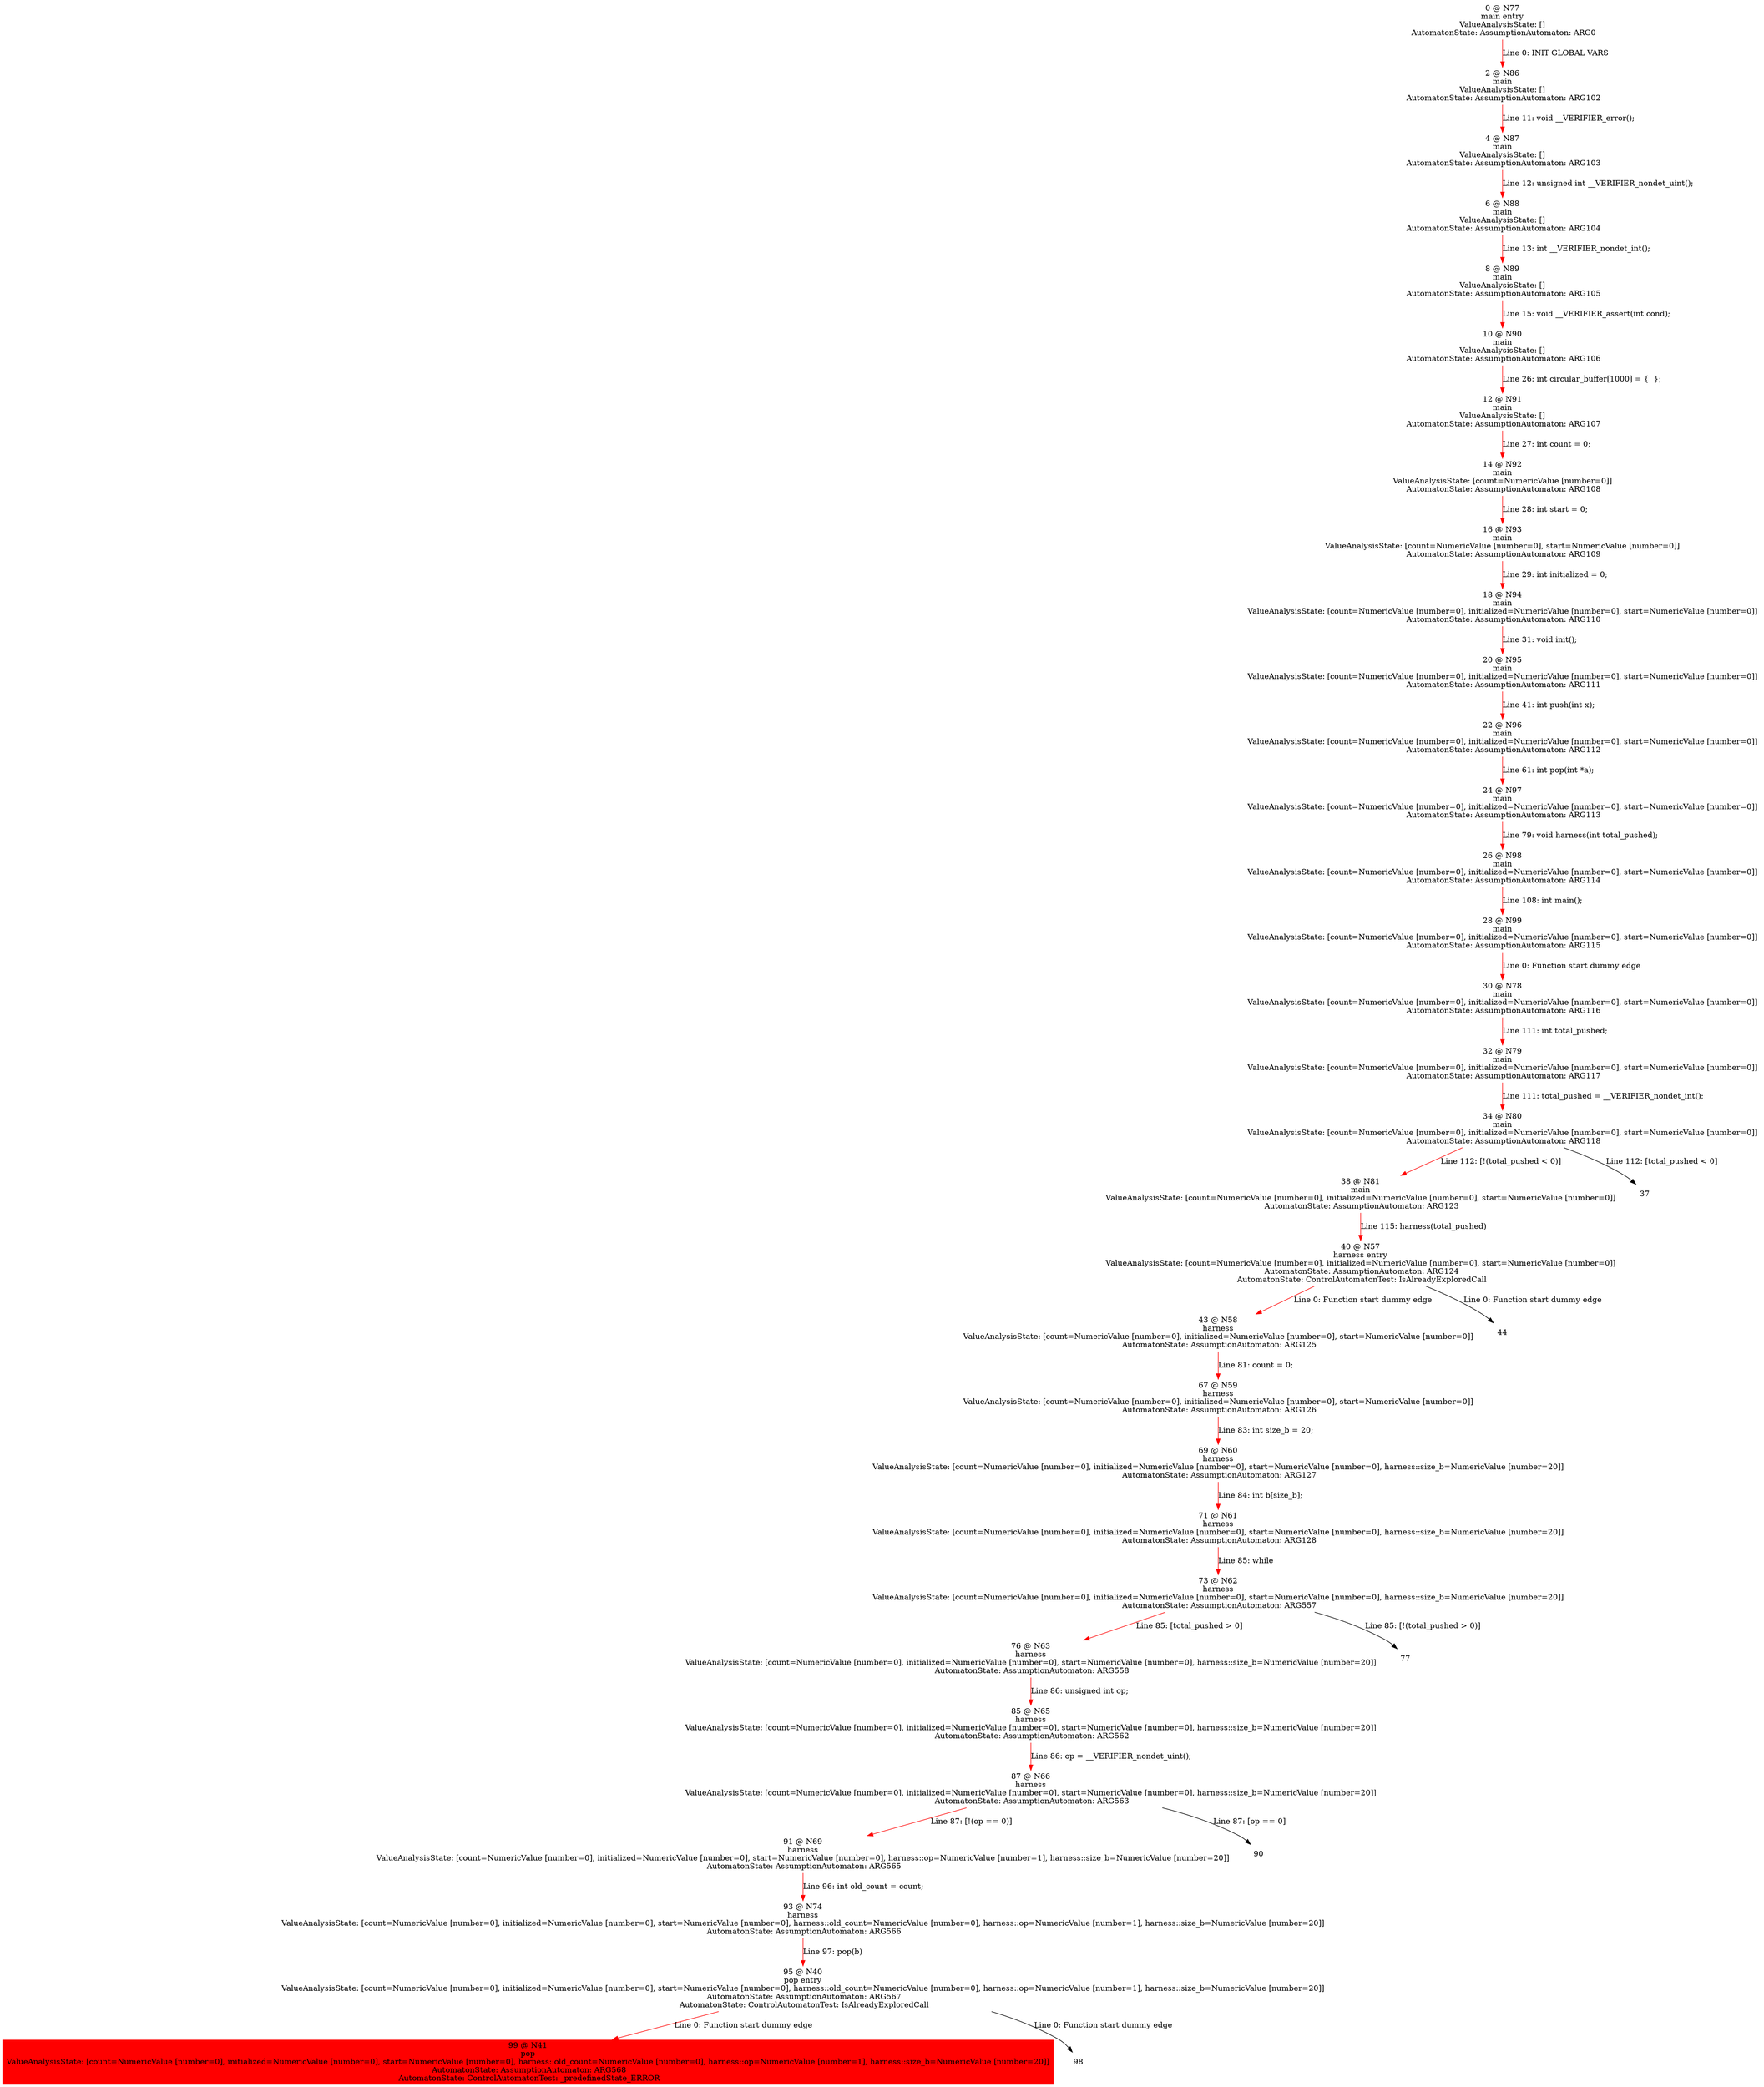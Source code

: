 digraph ARG {
node [style="filled" shape="box" color="white"]
0 [label="0 @ N77\nmain entry\nValueAnalysisState: []\n AutomatonState: AssumptionAutomaton: ARG0\n" id="0"]
2 [label="2 @ N86\nmain\nValueAnalysisState: []\n AutomatonState: AssumptionAutomaton: ARG102\n" id="2"]
4 [label="4 @ N87\nmain\nValueAnalysisState: []\n AutomatonState: AssumptionAutomaton: ARG103\n" id="4"]
6 [label="6 @ N88\nmain\nValueAnalysisState: []\n AutomatonState: AssumptionAutomaton: ARG104\n" id="6"]
8 [label="8 @ N89\nmain\nValueAnalysisState: []\n AutomatonState: AssumptionAutomaton: ARG105\n" id="8"]
10 [label="10 @ N90\nmain\nValueAnalysisState: []\n AutomatonState: AssumptionAutomaton: ARG106\n" id="10"]
12 [label="12 @ N91\nmain\nValueAnalysisState: []\n AutomatonState: AssumptionAutomaton: ARG107\n" id="12"]
14 [label="14 @ N92\nmain\nValueAnalysisState: [count=NumericValue [number=0]]\n AutomatonState: AssumptionAutomaton: ARG108\n" id="14"]
16 [label="16 @ N93\nmain\nValueAnalysisState: [count=NumericValue [number=0], start=NumericValue [number=0]]\n AutomatonState: AssumptionAutomaton: ARG109\n" id="16"]
18 [label="18 @ N94\nmain\nValueAnalysisState: [count=NumericValue [number=0], initialized=NumericValue [number=0], start=NumericValue [number=0]]\n AutomatonState: AssumptionAutomaton: ARG110\n" id="18"]
20 [label="20 @ N95\nmain\nValueAnalysisState: [count=NumericValue [number=0], initialized=NumericValue [number=0], start=NumericValue [number=0]]\n AutomatonState: AssumptionAutomaton: ARG111\n" id="20"]
22 [label="22 @ N96\nmain\nValueAnalysisState: [count=NumericValue [number=0], initialized=NumericValue [number=0], start=NumericValue [number=0]]\n AutomatonState: AssumptionAutomaton: ARG112\n" id="22"]
24 [label="24 @ N97\nmain\nValueAnalysisState: [count=NumericValue [number=0], initialized=NumericValue [number=0], start=NumericValue [number=0]]\n AutomatonState: AssumptionAutomaton: ARG113\n" id="24"]
26 [label="26 @ N98\nmain\nValueAnalysisState: [count=NumericValue [number=0], initialized=NumericValue [number=0], start=NumericValue [number=0]]\n AutomatonState: AssumptionAutomaton: ARG114\n" id="26"]
28 [label="28 @ N99\nmain\nValueAnalysisState: [count=NumericValue [number=0], initialized=NumericValue [number=0], start=NumericValue [number=0]]\n AutomatonState: AssumptionAutomaton: ARG115\n" id="28"]
30 [label="30 @ N78\nmain\nValueAnalysisState: [count=NumericValue [number=0], initialized=NumericValue [number=0], start=NumericValue [number=0]]\n AutomatonState: AssumptionAutomaton: ARG116\n" id="30"]
32 [label="32 @ N79\nmain\nValueAnalysisState: [count=NumericValue [number=0], initialized=NumericValue [number=0], start=NumericValue [number=0]]\n AutomatonState: AssumptionAutomaton: ARG117\n" id="32"]
34 [label="34 @ N80\nmain\nValueAnalysisState: [count=NumericValue [number=0], initialized=NumericValue [number=0], start=NumericValue [number=0]]\n AutomatonState: AssumptionAutomaton: ARG118\n" id="34"]
38 [label="38 @ N81\nmain\nValueAnalysisState: [count=NumericValue [number=0], initialized=NumericValue [number=0], start=NumericValue [number=0]]\n AutomatonState: AssumptionAutomaton: ARG123\n" id="38"]
40 [label="40 @ N57\nharness entry\nValueAnalysisState: [count=NumericValue [number=0], initialized=NumericValue [number=0], start=NumericValue [number=0]]\n AutomatonState: AssumptionAutomaton: ARG124\n AutomatonState: ControlAutomatonTest: IsAlreadyExploredCall\n" id="40"]
43 [label="43 @ N58\nharness\nValueAnalysisState: [count=NumericValue [number=0], initialized=NumericValue [number=0], start=NumericValue [number=0]]\n AutomatonState: AssumptionAutomaton: ARG125\n" id="43"]
67 [label="67 @ N59\nharness\nValueAnalysisState: [count=NumericValue [number=0], initialized=NumericValue [number=0], start=NumericValue [number=0]]\n AutomatonState: AssumptionAutomaton: ARG126\n" id="67"]
69 [label="69 @ N60\nharness\nValueAnalysisState: [count=NumericValue [number=0], initialized=NumericValue [number=0], start=NumericValue [number=0], harness::size_b=NumericValue [number=20]]\n AutomatonState: AssumptionAutomaton: ARG127\n" id="69"]
71 [label="71 @ N61\nharness\nValueAnalysisState: [count=NumericValue [number=0], initialized=NumericValue [number=0], start=NumericValue [number=0], harness::size_b=NumericValue [number=20]]\n AutomatonState: AssumptionAutomaton: ARG128\n" id="71"]
73 [label="73 @ N62\nharness\nValueAnalysisState: [count=NumericValue [number=0], initialized=NumericValue [number=0], start=NumericValue [number=0], harness::size_b=NumericValue [number=20]]\n AutomatonState: AssumptionAutomaton: ARG557\n" id="73"]
76 [label="76 @ N63\nharness\nValueAnalysisState: [count=NumericValue [number=0], initialized=NumericValue [number=0], start=NumericValue [number=0], harness::size_b=NumericValue [number=20]]\n AutomatonState: AssumptionAutomaton: ARG558\n" id="76"]
85 [label="85 @ N65\nharness\nValueAnalysisState: [count=NumericValue [number=0], initialized=NumericValue [number=0], start=NumericValue [number=0], harness::size_b=NumericValue [number=20]]\n AutomatonState: AssumptionAutomaton: ARG562\n" id="85"]
87 [label="87 @ N66\nharness\nValueAnalysisState: [count=NumericValue [number=0], initialized=NumericValue [number=0], start=NumericValue [number=0], harness::size_b=NumericValue [number=20]]\n AutomatonState: AssumptionAutomaton: ARG563\n" id="87"]
91 [label="91 @ N69\nharness\nValueAnalysisState: [count=NumericValue [number=0], initialized=NumericValue [number=0], start=NumericValue [number=0], harness::op=NumericValue [number=1], harness::size_b=NumericValue [number=20]]\n AutomatonState: AssumptionAutomaton: ARG565\n" id="91"]
93 [label="93 @ N74\nharness\nValueAnalysisState: [count=NumericValue [number=0], initialized=NumericValue [number=0], start=NumericValue [number=0], harness::old_count=NumericValue [number=0], harness::op=NumericValue [number=1], harness::size_b=NumericValue [number=20]]\n AutomatonState: AssumptionAutomaton: ARG566\n" id="93"]
95 [label="95 @ N40\npop entry\nValueAnalysisState: [count=NumericValue [number=0], initialized=NumericValue [number=0], start=NumericValue [number=0], harness::old_count=NumericValue [number=0], harness::op=NumericValue [number=1], harness::size_b=NumericValue [number=20]]\n AutomatonState: AssumptionAutomaton: ARG567\n AutomatonState: ControlAutomatonTest: IsAlreadyExploredCall\n" id="95"]
99 [fillcolor="red" label="99 @ N41\npop\nValueAnalysisState: [count=NumericValue [number=0], initialized=NumericValue [number=0], start=NumericValue [number=0], harness::old_count=NumericValue [number=0], harness::op=NumericValue [number=1], harness::size_b=NumericValue [number=20]]\n AutomatonState: AssumptionAutomaton: ARG568\n AutomatonState: ControlAutomatonTest: _predefinedState_ERROR\n" id="99"]
0 -> 2 [color="red" label="Line 0: INIT GLOBAL VARS" id="0 -> 2"]
2 -> 4 [color="red" label="Line 11: void __VERIFIER_error();" id="2 -> 4"]
4 -> 6 [color="red" label="Line 12: unsigned int __VERIFIER_nondet_uint();" id="4 -> 6"]
6 -> 8 [color="red" label="Line 13: int __VERIFIER_nondet_int();" id="6 -> 8"]
8 -> 10 [color="red" label="Line 15: void __VERIFIER_assert(int cond);" id="8 -> 10"]
10 -> 12 [color="red" label="Line 26: int circular_buffer[1000] = {  };" id="10 -> 12"]
12 -> 14 [color="red" label="Line 27: int count = 0;" id="12 -> 14"]
14 -> 16 [color="red" label="Line 28: int start = 0;" id="14 -> 16"]
16 -> 18 [color="red" label="Line 29: int initialized = 0;" id="16 -> 18"]
18 -> 20 [color="red" label="Line 31: void init();" id="18 -> 20"]
20 -> 22 [color="red" label="Line 41: int push(int x);" id="20 -> 22"]
22 -> 24 [color="red" label="Line 61: int pop(int *a);" id="22 -> 24"]
24 -> 26 [color="red" label="Line 79: void harness(int total_pushed);" id="24 -> 26"]
26 -> 28 [color="red" label="Line 108: int main();" id="26 -> 28"]
28 -> 30 [color="red" label="Line 0: Function start dummy edge" id="28 -> 30"]
30 -> 32 [color="red" label="Line 111: int total_pushed;" id="30 -> 32"]
32 -> 34 [color="red" label="Line 111: total_pushed = __VERIFIER_nondet_int();" id="32 -> 34"]
34 -> 37 [label="Line 112: [total_pushed < 0]" id="34 -> 37"]
34 -> 38 [color="red" label="Line 112: [!(total_pushed < 0)]" id="34 -> 38"]
38 -> 40 [color="red" label="Line 115: harness(total_pushed)" id="38 -> 40"]
40 -> 43 [color="red" label="Line 0: Function start dummy edge" id="40 -> 43"]
40 -> 44 [label="Line 0: Function start dummy edge" id="40 -> 44"]
43 -> 67 [color="red" label="Line 81: count = 0;" id="43 -> 67"]
67 -> 69 [color="red" label="Line 83: int size_b = 20;" id="67 -> 69"]
69 -> 71 [color="red" label="Line 84: int b[size_b];" id="69 -> 71"]
71 -> 73 [color="red" label="Line 85: while" id="71 -> 73"]
73 -> 76 [color="red" label="Line 85: [total_pushed > 0]" id="73 -> 76"]
73 -> 77 [label="Line 85: [!(total_pushed > 0)]" id="73 -> 77"]
76 -> 85 [color="red" label="Line 86: unsigned int op;" id="76 -> 85"]
85 -> 87 [color="red" label="Line 86: op = __VERIFIER_nondet_uint();" id="85 -> 87"]
87 -> 90 [label="Line 87: [op == 0]" id="87 -> 90"]
87 -> 91 [color="red" label="Line 87: [!(op == 0)]" id="87 -> 91"]
91 -> 93 [color="red" label="Line 96: int old_count = count;" id="91 -> 93"]
93 -> 95 [color="red" label="Line 97: pop(b)" id="93 -> 95"]
95 -> 98 [label="Line 0: Function start dummy edge" id="95 -> 98"]
95 -> 99 [color="red" label="Line 0: Function start dummy edge" id="95 -> 99"]
}
